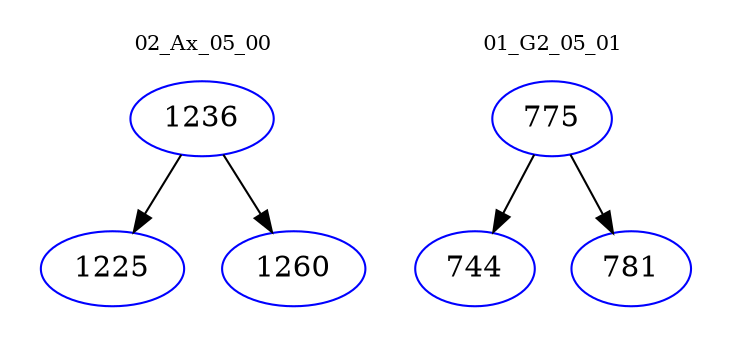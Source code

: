 digraph{
subgraph cluster_0 {
color = white
label = "02_Ax_05_00";
fontsize=10;
T0_1236 [label="1236", color="blue"]
T0_1236 -> T0_1225 [color="black"]
T0_1225 [label="1225", color="blue"]
T0_1236 -> T0_1260 [color="black"]
T0_1260 [label="1260", color="blue"]
}
subgraph cluster_1 {
color = white
label = "01_G2_05_01";
fontsize=10;
T1_775 [label="775", color="blue"]
T1_775 -> T1_744 [color="black"]
T1_744 [label="744", color="blue"]
T1_775 -> T1_781 [color="black"]
T1_781 [label="781", color="blue"]
}
}
